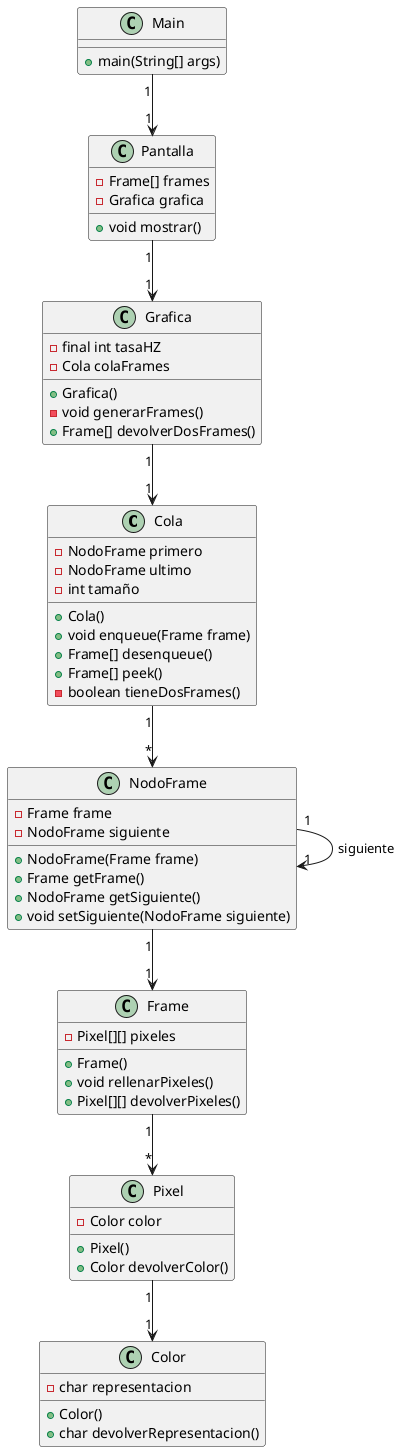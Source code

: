 @startuml
class Cola {
    - NodoFrame primero
    - NodoFrame ultimo
    - int tamaño
    + Cola()
    + void enqueue(Frame frame)
    + Frame[] desenqueue()
    + Frame[] peek()
    - boolean tieneDosFrames()
}

class NodoFrame {
    - Frame frame
    - NodoFrame siguiente
    + NodoFrame(Frame frame)
    + Frame getFrame()
    + NodoFrame getSiguiente()
    + void setSiguiente(NodoFrame siguiente)
}

class Frame {
    - Pixel[][] pixeles
    + Frame()
    + void rellenarPixeles()
    + Pixel[][] devolverPixeles()
}

class Pixel {
    - Color color
    + Pixel()
    + Color devolverColor()
}

class Color {
    - char representacion
    + Color()
    + char devolverRepresentacion()
}

class Grafica {
    - final int tasaHZ
    - Cola colaFrames
    + Grafica()
    - void generarFrames()
    + Frame[] devolverDosFrames()
}

class Pantalla {
    - Frame[] frames
    - Grafica grafica
    + void mostrar()
}

class Main {
    + main(String[] args)
}

Cola "1" --> "*" NodoFrame
NodoFrame "1" --> "1" Frame
NodoFrame "1" --> "1" NodoFrame : siguiente
Frame "1" --> "*" Pixel
Pixel "1" --> "1" Color
Grafica "1" --> "1" Cola
Pantalla "1" --> "1" Grafica
Main "1" --> "1" Pantalla
@enduml